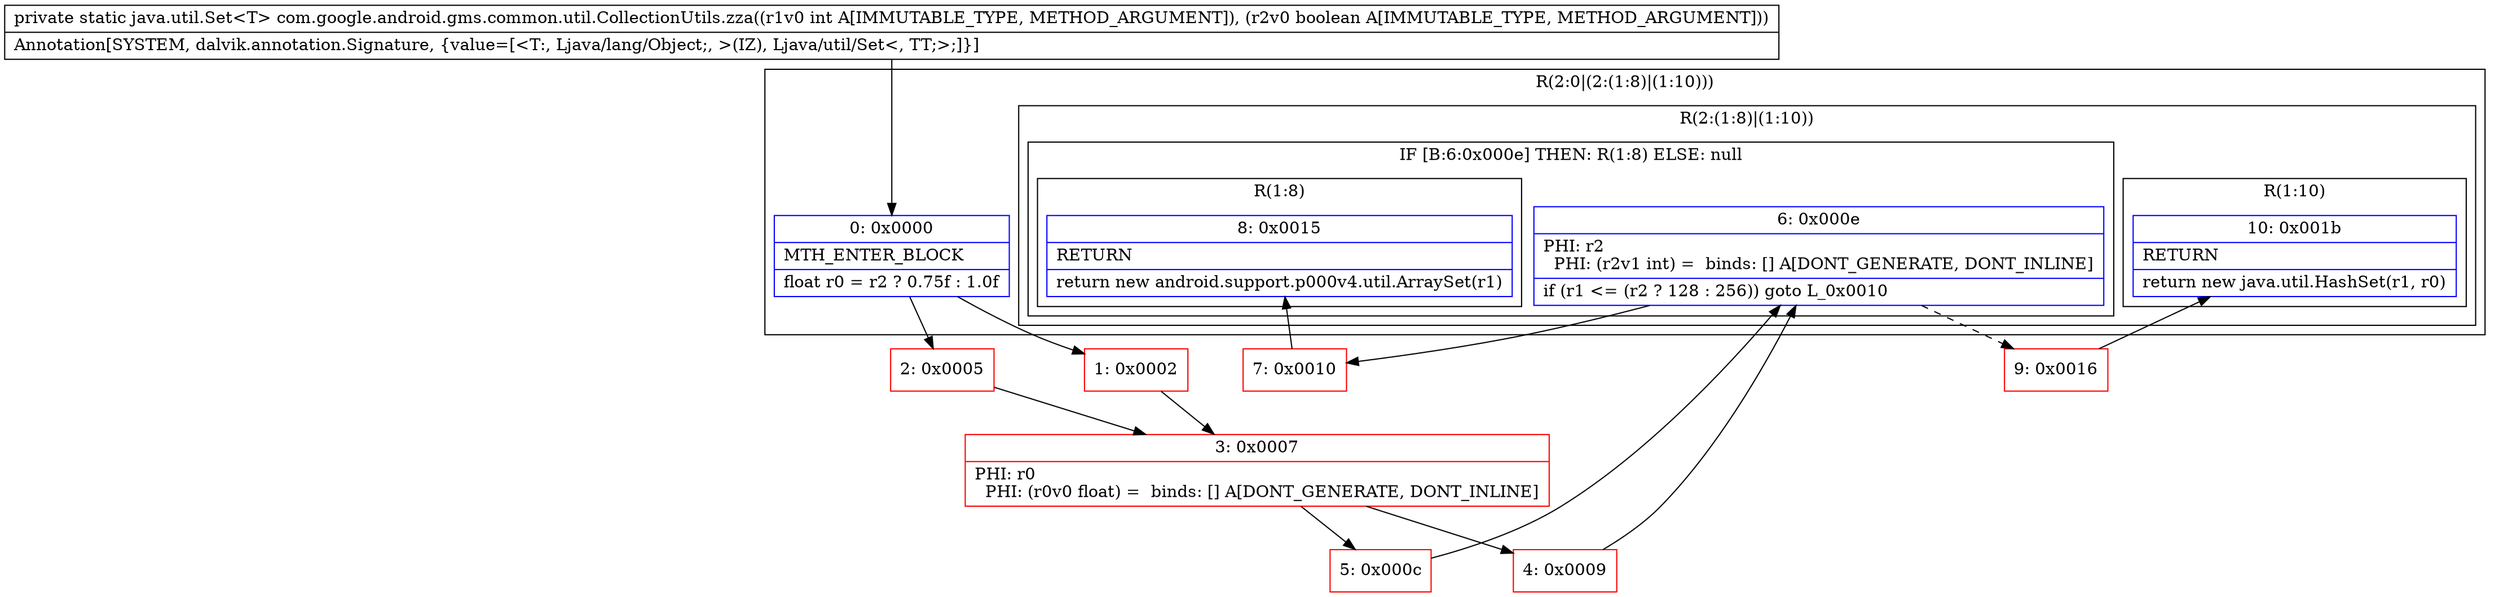 digraph "CFG forcom.google.android.gms.common.util.CollectionUtils.zza(IZ)Ljava\/util\/Set;" {
subgraph cluster_Region_962034979 {
label = "R(2:0|(2:(1:8)|(1:10)))";
node [shape=record,color=blue];
Node_0 [shape=record,label="{0\:\ 0x0000|MTH_ENTER_BLOCK\l|float r0 = r2 ? 0.75f : 1.0f\l}"];
subgraph cluster_Region_960279260 {
label = "R(2:(1:8)|(1:10))";
node [shape=record,color=blue];
subgraph cluster_IfRegion_1085418342 {
label = "IF [B:6:0x000e] THEN: R(1:8) ELSE: null";
node [shape=record,color=blue];
Node_6 [shape=record,label="{6\:\ 0x000e|PHI: r2 \l  PHI: (r2v1 int) =  binds: [] A[DONT_GENERATE, DONT_INLINE]\l|if (r1 \<= (r2 ? 128 : 256)) goto L_0x0010\l}"];
subgraph cluster_Region_909401981 {
label = "R(1:8)";
node [shape=record,color=blue];
Node_8 [shape=record,label="{8\:\ 0x0015|RETURN\l|return new android.support.p000v4.util.ArraySet(r1)\l}"];
}
}
subgraph cluster_Region_35372543 {
label = "R(1:10)";
node [shape=record,color=blue];
Node_10 [shape=record,label="{10\:\ 0x001b|RETURN\l|return new java.util.HashSet(r1, r0)\l}"];
}
}
}
Node_1 [shape=record,color=red,label="{1\:\ 0x0002}"];
Node_2 [shape=record,color=red,label="{2\:\ 0x0005}"];
Node_3 [shape=record,color=red,label="{3\:\ 0x0007|PHI: r0 \l  PHI: (r0v0 float) =  binds: [] A[DONT_GENERATE, DONT_INLINE]\l}"];
Node_4 [shape=record,color=red,label="{4\:\ 0x0009}"];
Node_5 [shape=record,color=red,label="{5\:\ 0x000c}"];
Node_7 [shape=record,color=red,label="{7\:\ 0x0010}"];
Node_9 [shape=record,color=red,label="{9\:\ 0x0016}"];
MethodNode[shape=record,label="{private static java.util.Set\<T\> com.google.android.gms.common.util.CollectionUtils.zza((r1v0 int A[IMMUTABLE_TYPE, METHOD_ARGUMENT]), (r2v0 boolean A[IMMUTABLE_TYPE, METHOD_ARGUMENT]))  | Annotation[SYSTEM, dalvik.annotation.Signature, \{value=[\<T:, Ljava\/lang\/Object;, \>(IZ), Ljava\/util\/Set\<, TT;\>;]\}]\l}"];
MethodNode -> Node_0;
Node_0 -> Node_1;
Node_0 -> Node_2;
Node_6 -> Node_7;
Node_6 -> Node_9[style=dashed];
Node_1 -> Node_3;
Node_2 -> Node_3;
Node_3 -> Node_4;
Node_3 -> Node_5;
Node_4 -> Node_6;
Node_5 -> Node_6;
Node_7 -> Node_8;
Node_9 -> Node_10;
}

